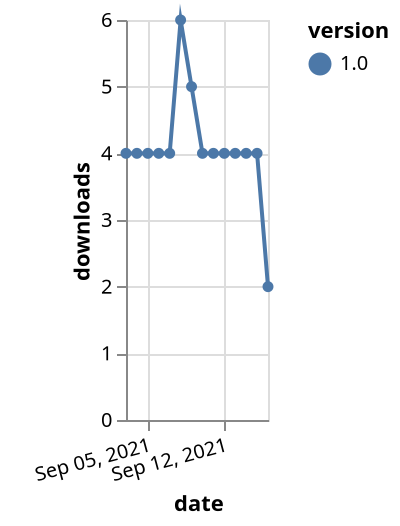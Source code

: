 {"$schema": "https://vega.github.io/schema/vega-lite/v5.json", "description": "A simple bar chart with embedded data.", "data": {"values": [{"date": "2021-09-03", "total": 5168, "delta": 4, "version": "1.0"}, {"date": "2021-09-04", "total": 5172, "delta": 4, "version": "1.0"}, {"date": "2021-09-05", "total": 5176, "delta": 4, "version": "1.0"}, {"date": "2021-09-06", "total": 5180, "delta": 4, "version": "1.0"}, {"date": "2021-09-07", "total": 5184, "delta": 4, "version": "1.0"}, {"date": "2021-09-08", "total": 5190, "delta": 6, "version": "1.0"}, {"date": "2021-09-09", "total": 5195, "delta": 5, "version": "1.0"}, {"date": "2021-09-10", "total": 5199, "delta": 4, "version": "1.0"}, {"date": "2021-09-11", "total": 5203, "delta": 4, "version": "1.0"}, {"date": "2021-09-12", "total": 5207, "delta": 4, "version": "1.0"}, {"date": "2021-09-13", "total": 5211, "delta": 4, "version": "1.0"}, {"date": "2021-09-14", "total": 5215, "delta": 4, "version": "1.0"}, {"date": "2021-09-15", "total": 5219, "delta": 4, "version": "1.0"}, {"date": "2021-09-16", "total": 5221, "delta": 2, "version": "1.0"}]}, "width": "container", "mark": {"type": "line", "point": {"filled": true}}, "encoding": {"x": {"field": "date", "type": "temporal", "timeUnit": "yearmonthdate", "title": "date", "axis": {"labelAngle": -15}}, "y": {"field": "delta", "type": "quantitative", "title": "downloads"}, "color": {"field": "version", "type": "nominal"}, "tooltip": {"field": "delta"}}}